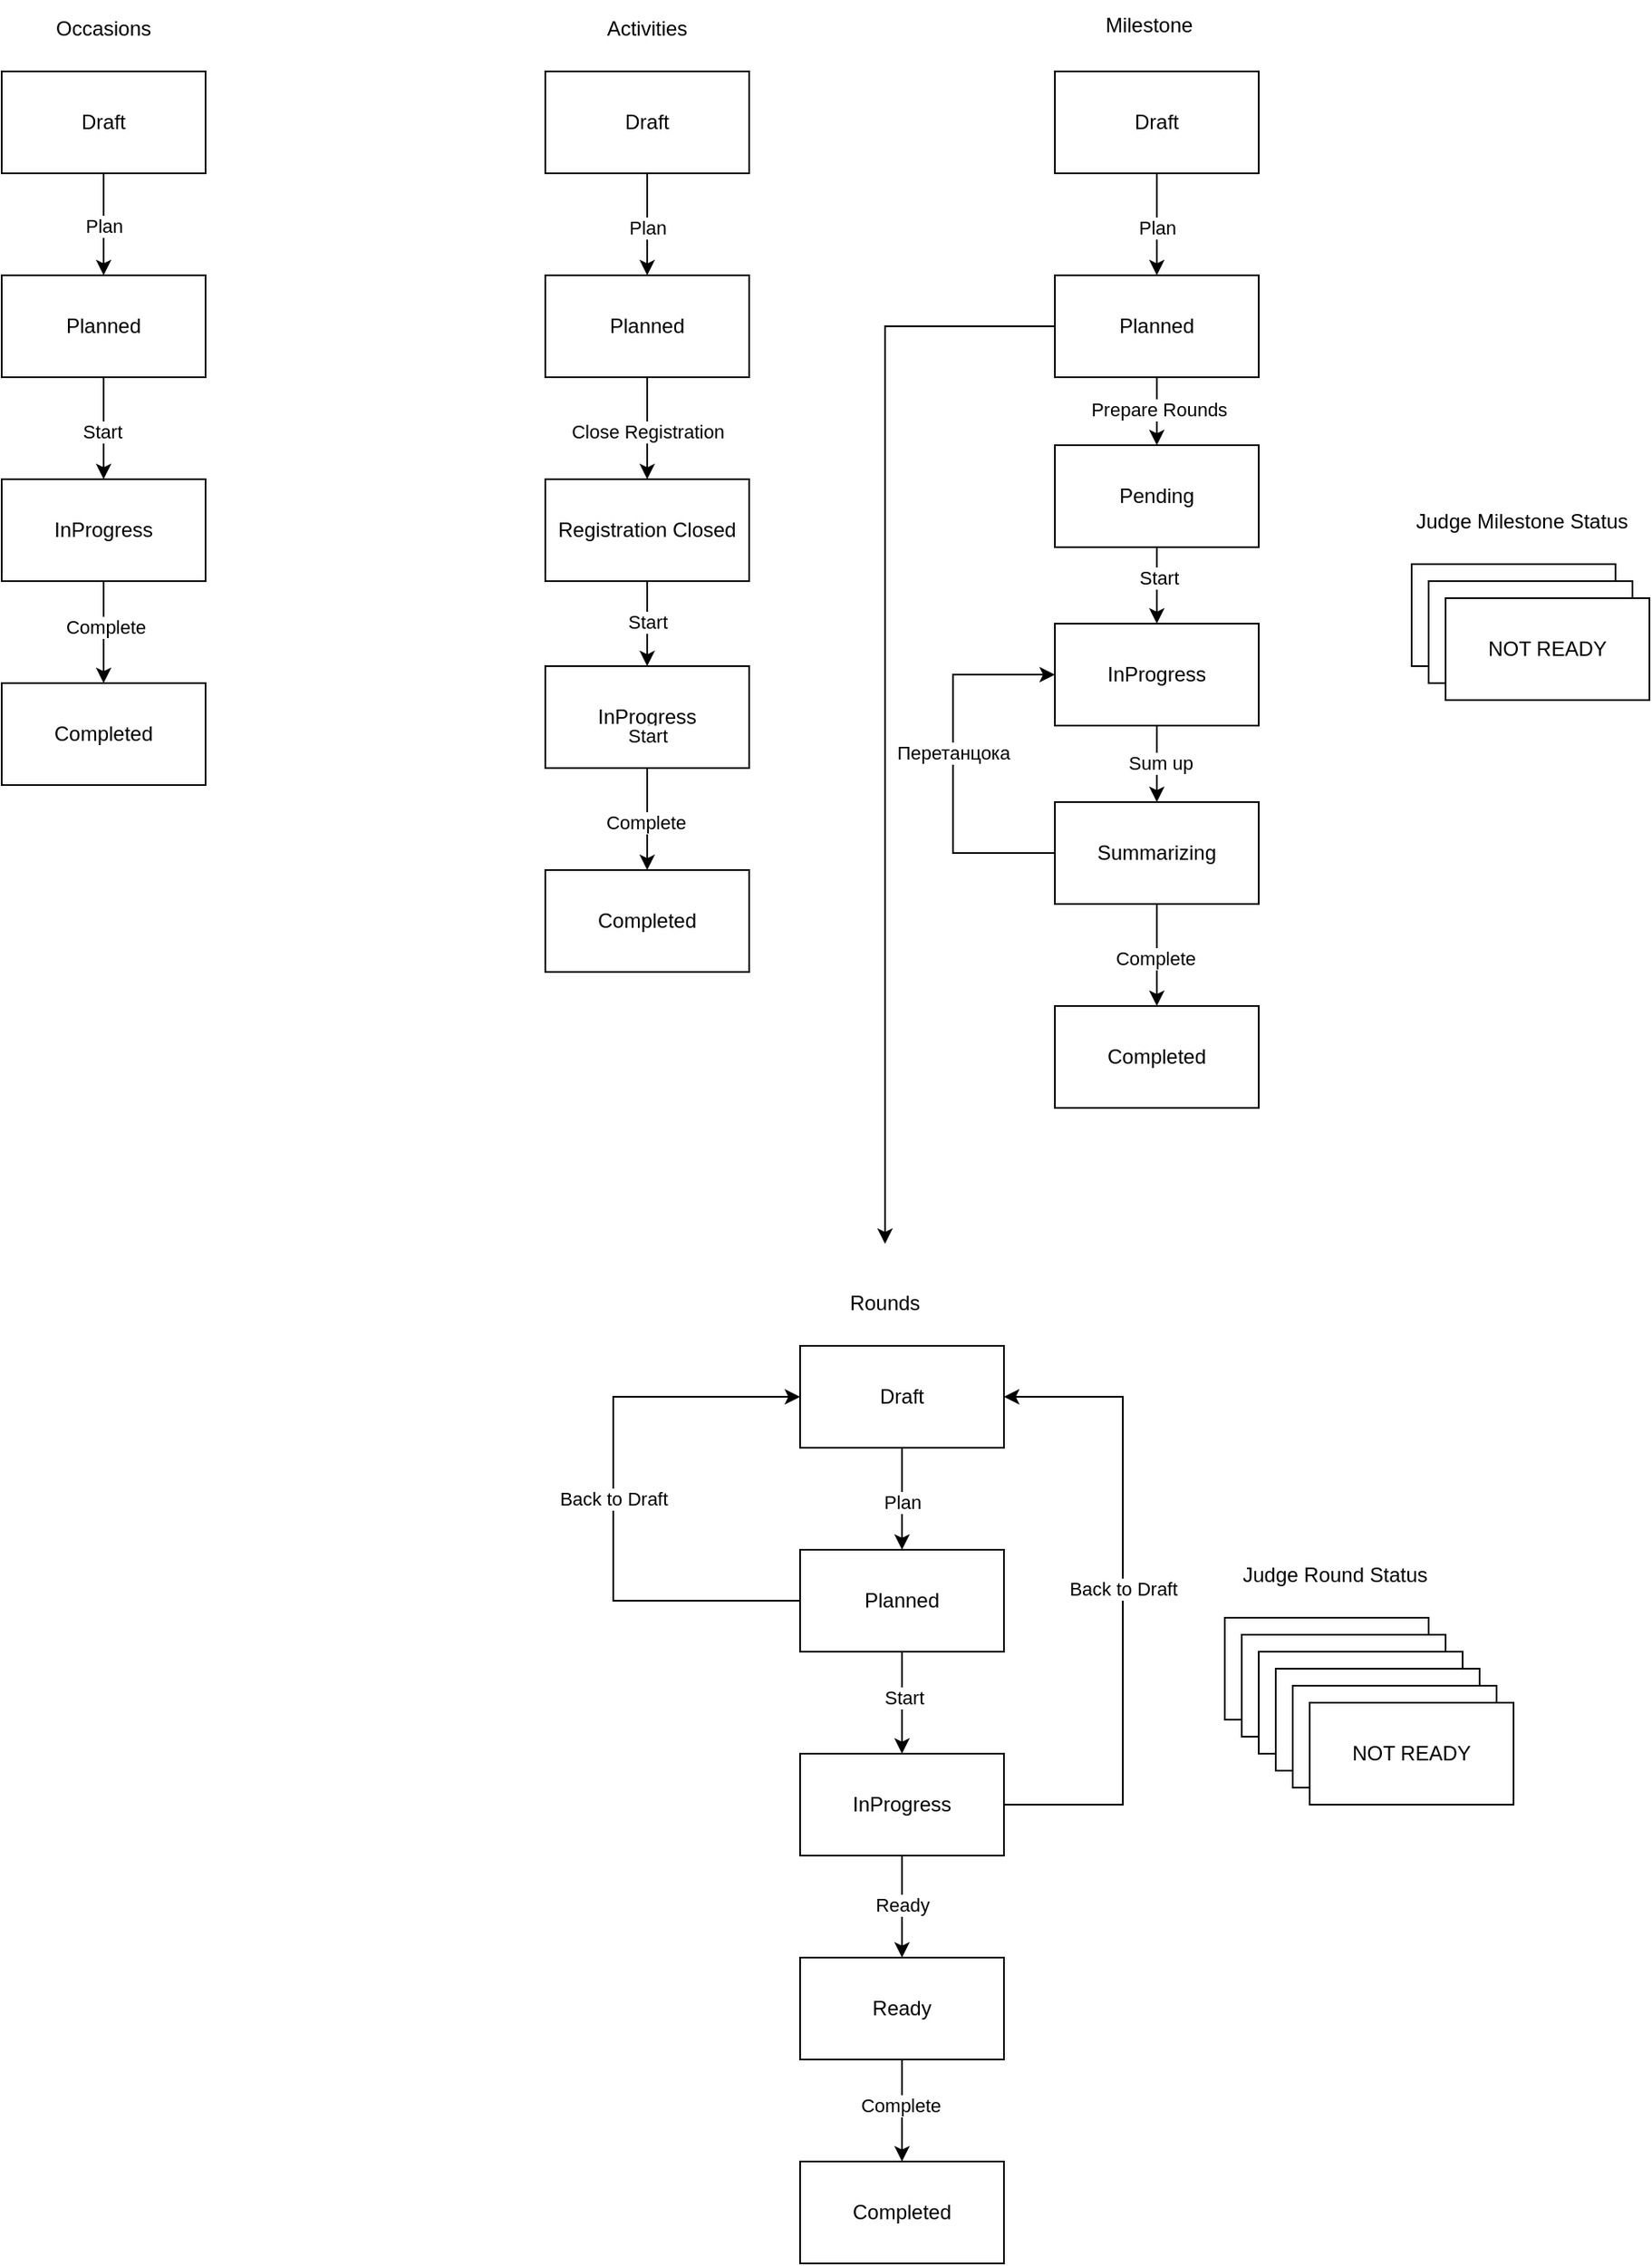 <mxfile version="24.7.17">
  <diagram name="Страница — 1" id="csUFmGtpuvJmVypeH9lA">
    <mxGraphModel dx="1674" dy="738" grid="1" gridSize="10" guides="1" tooltips="1" connect="1" arrows="1" fold="1" page="1" pageScale="1" pageWidth="827" pageHeight="1169" math="0" shadow="0">
      <root>
        <mxCell id="0" />
        <mxCell id="1" parent="0" />
        <mxCell id="ZtpR7DNHZK9avG1IFooU-1" value="Draft" style="rounded=0;whiteSpace=wrap;html=1;" vertex="1" parent="1">
          <mxGeometry x="120" y="80" width="120" height="60" as="geometry" />
        </mxCell>
        <mxCell id="ZtpR7DNHZK9avG1IFooU-2" value="Occasions" style="text;html=1;align=center;verticalAlign=middle;whiteSpace=wrap;rounded=0;" vertex="1" parent="1">
          <mxGeometry x="150" y="40" width="60" height="30" as="geometry" />
        </mxCell>
        <mxCell id="ZtpR7DNHZK9avG1IFooU-3" value="Planned" style="rounded=0;whiteSpace=wrap;html=1;" vertex="1" parent="1">
          <mxGeometry x="120" y="200" width="120" height="60" as="geometry" />
        </mxCell>
        <mxCell id="ZtpR7DNHZK9avG1IFooU-4" value="InProgress" style="rounded=0;whiteSpace=wrap;html=1;" vertex="1" parent="1">
          <mxGeometry x="120" y="320" width="120" height="60" as="geometry" />
        </mxCell>
        <mxCell id="ZtpR7DNHZK9avG1IFooU-5" value="Completed" style="rounded=0;whiteSpace=wrap;html=1;" vertex="1" parent="1">
          <mxGeometry x="120" y="440" width="120" height="60" as="geometry" />
        </mxCell>
        <mxCell id="ZtpR7DNHZK9avG1IFooU-8" value="" style="endArrow=classic;html=1;rounded=0;exitX=0.5;exitY=1;exitDx=0;exitDy=0;entryX=0.5;entryY=0;entryDx=0;entryDy=0;" edge="1" parent="1" source="ZtpR7DNHZK9avG1IFooU-1" target="ZtpR7DNHZK9avG1IFooU-3">
          <mxGeometry width="50" height="50" relative="1" as="geometry">
            <mxPoint x="390" y="410" as="sourcePoint" />
            <mxPoint x="440" y="360" as="targetPoint" />
          </mxGeometry>
        </mxCell>
        <mxCell id="ZtpR7DNHZK9avG1IFooU-22" value="Plan" style="edgeLabel;html=1;align=center;verticalAlign=middle;resizable=0;points=[];" vertex="1" connectable="0" parent="ZtpR7DNHZK9avG1IFooU-8">
          <mxGeometry x="0.033" relative="1" as="geometry">
            <mxPoint as="offset" />
          </mxGeometry>
        </mxCell>
        <mxCell id="ZtpR7DNHZK9avG1IFooU-9" value="" style="endArrow=classic;html=1;rounded=0;exitX=0.5;exitY=1;exitDx=0;exitDy=0;entryX=0.5;entryY=0;entryDx=0;entryDy=0;" edge="1" parent="1" source="ZtpR7DNHZK9avG1IFooU-3" target="ZtpR7DNHZK9avG1IFooU-4">
          <mxGeometry width="50" height="50" relative="1" as="geometry">
            <mxPoint x="390" y="410" as="sourcePoint" />
            <mxPoint x="440" y="360" as="targetPoint" />
          </mxGeometry>
        </mxCell>
        <mxCell id="ZtpR7DNHZK9avG1IFooU-23" value="Start" style="edgeLabel;html=1;align=center;verticalAlign=middle;resizable=0;points=[];" vertex="1" connectable="0" parent="ZtpR7DNHZK9avG1IFooU-9">
          <mxGeometry x="0.067" y="-1" relative="1" as="geometry">
            <mxPoint as="offset" />
          </mxGeometry>
        </mxCell>
        <mxCell id="ZtpR7DNHZK9avG1IFooU-10" value="" style="endArrow=classic;html=1;rounded=0;exitX=0.5;exitY=1;exitDx=0;exitDy=0;entryX=0.5;entryY=0;entryDx=0;entryDy=0;" edge="1" parent="1" source="ZtpR7DNHZK9avG1IFooU-4" target="ZtpR7DNHZK9avG1IFooU-5">
          <mxGeometry width="50" height="50" relative="1" as="geometry">
            <mxPoint x="390" y="410" as="sourcePoint" />
            <mxPoint x="440" y="360" as="targetPoint" />
          </mxGeometry>
        </mxCell>
        <mxCell id="ZtpR7DNHZK9avG1IFooU-24" value="Complete" style="edgeLabel;html=1;align=center;verticalAlign=middle;resizable=0;points=[];" vertex="1" connectable="0" parent="ZtpR7DNHZK9avG1IFooU-10">
          <mxGeometry x="-0.1" y="1" relative="1" as="geometry">
            <mxPoint as="offset" />
          </mxGeometry>
        </mxCell>
        <mxCell id="ZtpR7DNHZK9avG1IFooU-30" value="" style="edgeStyle=orthogonalEdgeStyle;rounded=0;orthogonalLoop=1;jettySize=auto;html=1;" edge="1" parent="1" source="ZtpR7DNHZK9avG1IFooU-14" target="ZtpR7DNHZK9avG1IFooU-29">
          <mxGeometry relative="1" as="geometry" />
        </mxCell>
        <mxCell id="ZtpR7DNHZK9avG1IFooU-32" value="Plan" style="edgeLabel;html=1;align=center;verticalAlign=middle;resizable=0;points=[];" vertex="1" connectable="0" parent="ZtpR7DNHZK9avG1IFooU-30">
          <mxGeometry x="0.067" relative="1" as="geometry">
            <mxPoint as="offset" />
          </mxGeometry>
        </mxCell>
        <mxCell id="ZtpR7DNHZK9avG1IFooU-14" value="Draft" style="rounded=0;whiteSpace=wrap;html=1;" vertex="1" parent="1">
          <mxGeometry x="440" y="80" width="120" height="60" as="geometry" />
        </mxCell>
        <mxCell id="ZtpR7DNHZK9avG1IFooU-15" value="Activities" style="text;html=1;align=center;verticalAlign=middle;whiteSpace=wrap;rounded=0;" vertex="1" parent="1">
          <mxGeometry x="470" y="40" width="60" height="30" as="geometry" />
        </mxCell>
        <mxCell id="ZtpR7DNHZK9avG1IFooU-16" value="InProgress" style="rounded=0;whiteSpace=wrap;html=1;" vertex="1" parent="1">
          <mxGeometry x="440" y="430" width="120" height="60" as="geometry" />
        </mxCell>
        <mxCell id="ZtpR7DNHZK9avG1IFooU-17" value="Completed" style="rounded=0;whiteSpace=wrap;html=1;" vertex="1" parent="1">
          <mxGeometry x="440" y="550" width="120" height="60" as="geometry" />
        </mxCell>
        <mxCell id="ZtpR7DNHZK9avG1IFooU-19" value="" style="endArrow=classic;html=1;rounded=0;exitX=0.5;exitY=1;exitDx=0;exitDy=0;entryX=0.5;entryY=0;entryDx=0;entryDy=0;" edge="1" parent="1" source="ZtpR7DNHZK9avG1IFooU-16" target="ZtpR7DNHZK9avG1IFooU-17">
          <mxGeometry width="50" height="50" relative="1" as="geometry">
            <mxPoint x="390" y="640" as="sourcePoint" />
            <mxPoint x="440" y="590" as="targetPoint" />
          </mxGeometry>
        </mxCell>
        <mxCell id="ZtpR7DNHZK9avG1IFooU-25" value="Complete" style="edgeLabel;html=1;align=center;verticalAlign=middle;resizable=0;points=[];" vertex="1" connectable="0" parent="ZtpR7DNHZK9avG1IFooU-19">
          <mxGeometry x="0.067" y="-1" relative="1" as="geometry">
            <mxPoint as="offset" />
          </mxGeometry>
        </mxCell>
        <mxCell id="ZtpR7DNHZK9avG1IFooU-28" value="Milestone" style="text;html=1;align=center;verticalAlign=middle;resizable=0;points=[];autosize=1;strokeColor=none;fillColor=none;" vertex="1" parent="1">
          <mxGeometry x="760" y="38" width="70" height="30" as="geometry" />
        </mxCell>
        <mxCell id="ZtpR7DNHZK9avG1IFooU-31" value="" style="edgeStyle=orthogonalEdgeStyle;rounded=0;orthogonalLoop=1;jettySize=auto;html=1;exitX=0.5;exitY=1;exitDx=0;exitDy=0;" edge="1" parent="1" source="ZtpR7DNHZK9avG1IFooU-90" target="ZtpR7DNHZK9avG1IFooU-16">
          <mxGeometry relative="1" as="geometry">
            <mxPoint x="500" y="380" as="sourcePoint" />
          </mxGeometry>
        </mxCell>
        <mxCell id="ZtpR7DNHZK9avG1IFooU-33" value="Start" style="edgeLabel;html=1;align=center;verticalAlign=middle;resizable=0;points=[];" vertex="1" connectable="0" parent="ZtpR7DNHZK9avG1IFooU-31">
          <mxGeometry x="-0.1" y="1" relative="1" as="geometry">
            <mxPoint x="-1" y="68" as="offset" />
          </mxGeometry>
        </mxCell>
        <mxCell id="ZtpR7DNHZK9avG1IFooU-92" value="Start" style="edgeLabel;html=1;align=center;verticalAlign=middle;resizable=0;points=[];" vertex="1" connectable="0" parent="ZtpR7DNHZK9avG1IFooU-31">
          <mxGeometry x="-0.04" relative="1" as="geometry">
            <mxPoint as="offset" />
          </mxGeometry>
        </mxCell>
        <mxCell id="ZtpR7DNHZK9avG1IFooU-29" value="Planned" style="rounded=0;whiteSpace=wrap;html=1;" vertex="1" parent="1">
          <mxGeometry x="440" y="200" width="120" height="60" as="geometry" />
        </mxCell>
        <mxCell id="ZtpR7DNHZK9avG1IFooU-36" value="" style="edgeStyle=orthogonalEdgeStyle;rounded=0;orthogonalLoop=1;jettySize=auto;html=1;" edge="1" parent="1" source="ZtpR7DNHZK9avG1IFooU-38" target="ZtpR7DNHZK9avG1IFooU-45">
          <mxGeometry relative="1" as="geometry" />
        </mxCell>
        <mxCell id="ZtpR7DNHZK9avG1IFooU-37" value="Plan" style="edgeLabel;html=1;align=center;verticalAlign=middle;resizable=0;points=[];" vertex="1" connectable="0" parent="ZtpR7DNHZK9avG1IFooU-36">
          <mxGeometry x="0.067" relative="1" as="geometry">
            <mxPoint as="offset" />
          </mxGeometry>
        </mxCell>
        <mxCell id="ZtpR7DNHZK9avG1IFooU-38" value="Draft" style="rounded=0;whiteSpace=wrap;html=1;" vertex="1" parent="1">
          <mxGeometry x="740" y="80" width="120" height="60" as="geometry" />
        </mxCell>
        <mxCell id="ZtpR7DNHZK9avG1IFooU-87" value="" style="edgeStyle=orthogonalEdgeStyle;rounded=0;orthogonalLoop=1;jettySize=auto;html=1;" edge="1" parent="1" source="ZtpR7DNHZK9avG1IFooU-39">
          <mxGeometry relative="1" as="geometry">
            <mxPoint x="800" y="510" as="targetPoint" />
          </mxGeometry>
        </mxCell>
        <mxCell id="ZtpR7DNHZK9avG1IFooU-89" value="Sum up" style="edgeLabel;html=1;align=center;verticalAlign=middle;resizable=0;points=[];" vertex="1" connectable="0" parent="ZtpR7DNHZK9avG1IFooU-87">
          <mxGeometry x="0.011" y="1" relative="1" as="geometry">
            <mxPoint y="-1" as="offset" />
          </mxGeometry>
        </mxCell>
        <mxCell id="ZtpR7DNHZK9avG1IFooU-39" value="InProgress" style="rounded=0;whiteSpace=wrap;html=1;" vertex="1" parent="1">
          <mxGeometry x="740" y="405" width="120" height="60" as="geometry" />
        </mxCell>
        <mxCell id="ZtpR7DNHZK9avG1IFooU-40" value="Completed" style="rounded=0;whiteSpace=wrap;html=1;" vertex="1" parent="1">
          <mxGeometry x="740" y="630" width="120" height="60" as="geometry" />
        </mxCell>
        <mxCell id="ZtpR7DNHZK9avG1IFooU-41" value="" style="endArrow=classic;html=1;rounded=0;entryX=0.5;entryY=0;entryDx=0;entryDy=0;exitX=0.5;exitY=1;exitDx=0;exitDy=0;" edge="1" parent="1" target="ZtpR7DNHZK9avG1IFooU-40">
          <mxGeometry width="50" height="50" relative="1" as="geometry">
            <mxPoint x="800" y="570" as="sourcePoint" />
            <mxPoint x="740" y="565" as="targetPoint" />
          </mxGeometry>
        </mxCell>
        <mxCell id="ZtpR7DNHZK9avG1IFooU-42" value="Complete" style="edgeLabel;html=1;align=center;verticalAlign=middle;resizable=0;points=[];" vertex="1" connectable="0" parent="ZtpR7DNHZK9avG1IFooU-41">
          <mxGeometry x="0.067" y="-1" relative="1" as="geometry">
            <mxPoint as="offset" />
          </mxGeometry>
        </mxCell>
        <mxCell id="ZtpR7DNHZK9avG1IFooU-81" value="" style="edgeStyle=orthogonalEdgeStyle;rounded=0;orthogonalLoop=1;jettySize=auto;html=1;" edge="1" parent="1" source="ZtpR7DNHZK9avG1IFooU-45" target="ZtpR7DNHZK9avG1IFooU-80">
          <mxGeometry relative="1" as="geometry" />
        </mxCell>
        <mxCell id="ZtpR7DNHZK9avG1IFooU-83" value="&lt;span style=&quot;color: rgba(0, 0, 0, 0); font-family: monospace; font-size: 0px; text-align: start; background-color: rgb(251, 251, 251);&quot;&gt;%3CmxGraphModel%3E%3Croot%3E%3CmxCell%20id%3D%220%22%2F%3E%3CmxCell%20id%3D%221%22%20parent%3D%220%22%2F%3E%3CmxCell%20id%3D%222%22%20value%3D%22Prepare%20Rounds%22%20style%3D%22edgeLabel%3Bhtml%3D1%3Balign%3Dcenter%3BverticalAlign%3Dmiddle%3Bresizable%3D0%3Bpoints%3D%5B%5D%3B%22%20vertex%3D%221%22%20connectable%3D%220%22%20parent%3D%221%22%3E%3CmxGeometry%20x%3D%22641%22%20y%3D%22401%22%20as%3D%22geometry%22%2F%3E%3C%2FmxCell%3E%3C%2Froot%3E%3C%2FmxGraphModel%3EPre&lt;/span&gt;" style="edgeLabel;html=1;align=center;verticalAlign=middle;resizable=0;points=[];" vertex="1" connectable="0" parent="ZtpR7DNHZK9avG1IFooU-81">
          <mxGeometry x="-0.25" y="-1" relative="1" as="geometry">
            <mxPoint as="offset" />
          </mxGeometry>
        </mxCell>
        <mxCell id="ZtpR7DNHZK9avG1IFooU-84" value="Prepare Rounds" style="edgeLabel;html=1;align=center;verticalAlign=middle;resizable=0;points=[];" vertex="1" connectable="0" parent="ZtpR7DNHZK9avG1IFooU-81">
          <mxGeometry x="-0.05" y="1" relative="1" as="geometry">
            <mxPoint as="offset" />
          </mxGeometry>
        </mxCell>
        <mxCell id="ZtpR7DNHZK9avG1IFooU-45" value="Planned" style="rounded=0;whiteSpace=wrap;html=1;" vertex="1" parent="1">
          <mxGeometry x="740" y="200" width="120" height="60" as="geometry" />
        </mxCell>
        <mxCell id="ZtpR7DNHZK9avG1IFooU-53" value="" style="endArrow=classic;html=1;rounded=0;exitX=0;exitY=0.5;exitDx=0;exitDy=0;" edge="1" parent="1" source="ZtpR7DNHZK9avG1IFooU-45">
          <mxGeometry width="50" height="50" relative="1" as="geometry">
            <mxPoint x="390" y="410" as="sourcePoint" />
            <mxPoint x="640" y="770" as="targetPoint" />
            <Array as="points">
              <mxPoint x="640" y="230" />
            </Array>
          </mxGeometry>
        </mxCell>
        <mxCell id="ZtpR7DNHZK9avG1IFooU-55" value="Rounds" style="text;html=1;align=center;verticalAlign=middle;whiteSpace=wrap;rounded=0;" vertex="1" parent="1">
          <mxGeometry x="610" y="790" width="60" height="30" as="geometry" />
        </mxCell>
        <mxCell id="ZtpR7DNHZK9avG1IFooU-56" value="" style="edgeStyle=orthogonalEdgeStyle;rounded=0;orthogonalLoop=1;jettySize=auto;html=1;" edge="1" parent="1" source="ZtpR7DNHZK9avG1IFooU-58" target="ZtpR7DNHZK9avG1IFooU-65">
          <mxGeometry relative="1" as="geometry" />
        </mxCell>
        <mxCell id="ZtpR7DNHZK9avG1IFooU-57" value="Plan" style="edgeLabel;html=1;align=center;verticalAlign=middle;resizable=0;points=[];" vertex="1" connectable="0" parent="ZtpR7DNHZK9avG1IFooU-56">
          <mxGeometry x="0.067" relative="1" as="geometry">
            <mxPoint as="offset" />
          </mxGeometry>
        </mxCell>
        <mxCell id="ZtpR7DNHZK9avG1IFooU-58" value="Draft" style="rounded=0;whiteSpace=wrap;html=1;" vertex="1" parent="1">
          <mxGeometry x="590" y="830" width="120" height="60" as="geometry" />
        </mxCell>
        <mxCell id="ZtpR7DNHZK9avG1IFooU-59" value="InProgress" style="rounded=0;whiteSpace=wrap;html=1;" vertex="1" parent="1">
          <mxGeometry x="590" y="1070" width="120" height="60" as="geometry" />
        </mxCell>
        <mxCell id="ZtpR7DNHZK9avG1IFooU-60" value="Completed" style="rounded=0;whiteSpace=wrap;html=1;" vertex="1" parent="1">
          <mxGeometry x="590" y="1310" width="120" height="60" as="geometry" />
        </mxCell>
        <mxCell id="ZtpR7DNHZK9avG1IFooU-63" value="" style="edgeStyle=orthogonalEdgeStyle;rounded=0;orthogonalLoop=1;jettySize=auto;html=1;" edge="1" parent="1" source="ZtpR7DNHZK9avG1IFooU-65" target="ZtpR7DNHZK9avG1IFooU-59">
          <mxGeometry relative="1" as="geometry" />
        </mxCell>
        <mxCell id="ZtpR7DNHZK9avG1IFooU-64" value="Start" style="edgeLabel;html=1;align=center;verticalAlign=middle;resizable=0;points=[];" vertex="1" connectable="0" parent="ZtpR7DNHZK9avG1IFooU-63">
          <mxGeometry x="-0.1" y="1" relative="1" as="geometry">
            <mxPoint as="offset" />
          </mxGeometry>
        </mxCell>
        <mxCell id="ZtpR7DNHZK9avG1IFooU-65" value="Planned" style="rounded=0;whiteSpace=wrap;html=1;" vertex="1" parent="1">
          <mxGeometry x="590" y="950" width="120" height="60" as="geometry" />
        </mxCell>
        <mxCell id="ZtpR7DNHZK9avG1IFooU-66" value="NOT READY" style="rounded=0;whiteSpace=wrap;html=1;" vertex="1" parent="1">
          <mxGeometry x="840" y="990" width="120" height="60" as="geometry" />
        </mxCell>
        <mxCell id="ZtpR7DNHZK9avG1IFooU-67" value="Judge Round Status" style="text;html=1;align=center;verticalAlign=middle;whiteSpace=wrap;rounded=0;" vertex="1" parent="1">
          <mxGeometry x="840" y="950" width="130" height="30" as="geometry" />
        </mxCell>
        <mxCell id="ZtpR7DNHZK9avG1IFooU-68" value="NOT READY" style="rounded=0;whiteSpace=wrap;html=1;" vertex="1" parent="1">
          <mxGeometry x="850" y="1000" width="120" height="60" as="geometry" />
        </mxCell>
        <mxCell id="ZtpR7DNHZK9avG1IFooU-69" value="NOT READY" style="rounded=0;whiteSpace=wrap;html=1;" vertex="1" parent="1">
          <mxGeometry x="860" y="1010" width="120" height="60" as="geometry" />
        </mxCell>
        <mxCell id="ZtpR7DNHZK9avG1IFooU-70" value="NOT READY" style="rounded=0;whiteSpace=wrap;html=1;" vertex="1" parent="1">
          <mxGeometry x="870" y="1020" width="120" height="60" as="geometry" />
        </mxCell>
        <mxCell id="ZtpR7DNHZK9avG1IFooU-71" value="NOT READY" style="rounded=0;whiteSpace=wrap;html=1;" vertex="1" parent="1">
          <mxGeometry x="880" y="1030" width="120" height="60" as="geometry" />
        </mxCell>
        <mxCell id="ZtpR7DNHZK9avG1IFooU-72" value="NOT READY" style="rounded=0;whiteSpace=wrap;html=1;" vertex="1" parent="1">
          <mxGeometry x="890" y="1040" width="120" height="60" as="geometry" />
        </mxCell>
        <mxCell id="ZtpR7DNHZK9avG1IFooU-77" value="" style="edgeStyle=orthogonalEdgeStyle;rounded=0;orthogonalLoop=1;jettySize=auto;html=1;" edge="1" parent="1" source="ZtpR7DNHZK9avG1IFooU-75" target="ZtpR7DNHZK9avG1IFooU-60">
          <mxGeometry relative="1" as="geometry" />
        </mxCell>
        <mxCell id="ZtpR7DNHZK9avG1IFooU-79" value="Complete" style="edgeLabel;html=1;align=center;verticalAlign=middle;resizable=0;points=[];" vertex="1" connectable="0" parent="ZtpR7DNHZK9avG1IFooU-77">
          <mxGeometry x="-0.1" y="-1" relative="1" as="geometry">
            <mxPoint as="offset" />
          </mxGeometry>
        </mxCell>
        <mxCell id="ZtpR7DNHZK9avG1IFooU-75" value="Ready" style="rounded=0;whiteSpace=wrap;html=1;" vertex="1" parent="1">
          <mxGeometry x="590" y="1190" width="120" height="60" as="geometry" />
        </mxCell>
        <mxCell id="ZtpR7DNHZK9avG1IFooU-76" value="" style="endArrow=classic;html=1;rounded=0;exitX=0.5;exitY=1;exitDx=0;exitDy=0;entryX=0.5;entryY=0;entryDx=0;entryDy=0;" edge="1" parent="1" source="ZtpR7DNHZK9avG1IFooU-59" target="ZtpR7DNHZK9avG1IFooU-75">
          <mxGeometry width="50" height="50" relative="1" as="geometry">
            <mxPoint x="390" y="1110" as="sourcePoint" />
            <mxPoint x="440" y="1060" as="targetPoint" />
          </mxGeometry>
        </mxCell>
        <mxCell id="ZtpR7DNHZK9avG1IFooU-78" value="Ready" style="edgeLabel;html=1;align=center;verticalAlign=middle;resizable=0;points=[];" vertex="1" connectable="0" parent="ZtpR7DNHZK9avG1IFooU-76">
          <mxGeometry x="-0.033" relative="1" as="geometry">
            <mxPoint as="offset" />
          </mxGeometry>
        </mxCell>
        <mxCell id="ZtpR7DNHZK9avG1IFooU-82" value="" style="edgeStyle=orthogonalEdgeStyle;rounded=0;orthogonalLoop=1;jettySize=auto;html=1;" edge="1" parent="1" source="ZtpR7DNHZK9avG1IFooU-80" target="ZtpR7DNHZK9avG1IFooU-39">
          <mxGeometry relative="1" as="geometry" />
        </mxCell>
        <mxCell id="ZtpR7DNHZK9avG1IFooU-85" value="Start" style="edgeLabel;html=1;align=center;verticalAlign=middle;resizable=0;points=[];" vertex="1" connectable="0" parent="ZtpR7DNHZK9avG1IFooU-82">
          <mxGeometry x="-0.2" y="1" relative="1" as="geometry">
            <mxPoint as="offset" />
          </mxGeometry>
        </mxCell>
        <mxCell id="ZtpR7DNHZK9avG1IFooU-80" value="Pending" style="rounded=0;whiteSpace=wrap;html=1;" vertex="1" parent="1">
          <mxGeometry x="740" y="300" width="120" height="60" as="geometry" />
        </mxCell>
        <mxCell id="ZtpR7DNHZK9avG1IFooU-88" value="Summarizing" style="rounded=0;whiteSpace=wrap;html=1;" vertex="1" parent="1">
          <mxGeometry x="740" y="510" width="120" height="60" as="geometry" />
        </mxCell>
        <mxCell id="ZtpR7DNHZK9avG1IFooU-90" value="Registration Closed" style="rounded=0;whiteSpace=wrap;html=1;" vertex="1" parent="1">
          <mxGeometry x="440" y="320" width="120" height="60" as="geometry" />
        </mxCell>
        <mxCell id="ZtpR7DNHZK9avG1IFooU-91" value="" style="endArrow=classic;html=1;rounded=0;exitX=0.5;exitY=1;exitDx=0;exitDy=0;entryX=0.5;entryY=0;entryDx=0;entryDy=0;" edge="1" parent="1" source="ZtpR7DNHZK9avG1IFooU-29" target="ZtpR7DNHZK9avG1IFooU-90">
          <mxGeometry width="50" height="50" relative="1" as="geometry">
            <mxPoint x="930" y="400" as="sourcePoint" />
            <mxPoint x="980" y="350" as="targetPoint" />
          </mxGeometry>
        </mxCell>
        <mxCell id="ZtpR7DNHZK9avG1IFooU-93" value="Close Registration" style="edgeLabel;html=1;align=center;verticalAlign=middle;resizable=0;points=[];" vertex="1" connectable="0" parent="ZtpR7DNHZK9avG1IFooU-91">
          <mxGeometry x="0.067" relative="1" as="geometry">
            <mxPoint as="offset" />
          </mxGeometry>
        </mxCell>
        <mxCell id="ZtpR7DNHZK9avG1IFooU-94" value="" style="endArrow=classic;html=1;rounded=0;exitX=1;exitY=0.5;exitDx=0;exitDy=0;entryX=1;entryY=0.5;entryDx=0;entryDy=0;" edge="1" parent="1" source="ZtpR7DNHZK9avG1IFooU-59" target="ZtpR7DNHZK9avG1IFooU-58">
          <mxGeometry width="50" height="50" relative="1" as="geometry">
            <mxPoint x="930" y="1200" as="sourcePoint" />
            <mxPoint x="780" y="980" as="targetPoint" />
            <Array as="points">
              <mxPoint x="780" y="1100" />
              <mxPoint x="780" y="860" />
            </Array>
          </mxGeometry>
        </mxCell>
        <mxCell id="ZtpR7DNHZK9avG1IFooU-95" value="Back to Draft" style="edgeLabel;html=1;align=center;verticalAlign=middle;resizable=0;points=[];" vertex="1" connectable="0" parent="ZtpR7DNHZK9avG1IFooU-94">
          <mxGeometry x="0.038" relative="1" as="geometry">
            <mxPoint as="offset" />
          </mxGeometry>
        </mxCell>
        <mxCell id="ZtpR7DNHZK9avG1IFooU-97" value="NOT READY" style="rounded=0;whiteSpace=wrap;html=1;" vertex="1" parent="1">
          <mxGeometry x="950" y="370" width="120" height="60" as="geometry" />
        </mxCell>
        <mxCell id="ZtpR7DNHZK9avG1IFooU-98" value="Judge Milestone Status" style="text;html=1;align=center;verticalAlign=middle;whiteSpace=wrap;rounded=0;" vertex="1" parent="1">
          <mxGeometry x="950" y="330" width="130" height="30" as="geometry" />
        </mxCell>
        <mxCell id="ZtpR7DNHZK9avG1IFooU-99" value="NOT READY" style="rounded=0;whiteSpace=wrap;html=1;" vertex="1" parent="1">
          <mxGeometry x="960" y="380" width="120" height="60" as="geometry" />
        </mxCell>
        <mxCell id="ZtpR7DNHZK9avG1IFooU-100" value="NOT READY" style="rounded=0;whiteSpace=wrap;html=1;" vertex="1" parent="1">
          <mxGeometry x="970" y="390" width="120" height="60" as="geometry" />
        </mxCell>
        <mxCell id="ZtpR7DNHZK9avG1IFooU-101" value="" style="endArrow=classic;html=1;rounded=0;exitX=0;exitY=0.5;exitDx=0;exitDy=0;entryX=0;entryY=0.5;entryDx=0;entryDy=0;" edge="1" parent="1" source="ZtpR7DNHZK9avG1IFooU-65" target="ZtpR7DNHZK9avG1IFooU-58">
          <mxGeometry width="50" height="50" relative="1" as="geometry">
            <mxPoint x="430" y="980" as="sourcePoint" />
            <mxPoint x="480" y="860" as="targetPoint" />
            <Array as="points">
              <mxPoint x="480" y="980" />
              <mxPoint x="480" y="860" />
            </Array>
          </mxGeometry>
        </mxCell>
        <mxCell id="ZtpR7DNHZK9avG1IFooU-102" value="Back to Draft" style="edgeLabel;html=1;align=center;verticalAlign=middle;resizable=0;points=[];" vertex="1" connectable="0" parent="ZtpR7DNHZK9avG1IFooU-101">
          <mxGeometry relative="1" as="geometry">
            <mxPoint as="offset" />
          </mxGeometry>
        </mxCell>
        <mxCell id="ZtpR7DNHZK9avG1IFooU-103" value="" style="endArrow=classic;html=1;rounded=0;exitX=0;exitY=0.5;exitDx=0;exitDy=0;entryX=0;entryY=0.5;entryDx=0;entryDy=0;" edge="1" parent="1" source="ZtpR7DNHZK9avG1IFooU-88" target="ZtpR7DNHZK9avG1IFooU-39">
          <mxGeometry width="50" height="50" relative="1" as="geometry">
            <mxPoint x="930" y="670" as="sourcePoint" />
            <mxPoint x="680" y="430" as="targetPoint" />
            <Array as="points">
              <mxPoint x="680" y="540" />
              <mxPoint x="680" y="435" />
            </Array>
          </mxGeometry>
        </mxCell>
        <mxCell id="ZtpR7DNHZK9avG1IFooU-104" value="Перетанцока" style="edgeLabel;html=1;align=center;verticalAlign=middle;resizable=0;points=[];" vertex="1" connectable="0" parent="ZtpR7DNHZK9avG1IFooU-103">
          <mxGeometry x="0.058" relative="1" as="geometry">
            <mxPoint as="offset" />
          </mxGeometry>
        </mxCell>
      </root>
    </mxGraphModel>
  </diagram>
</mxfile>
